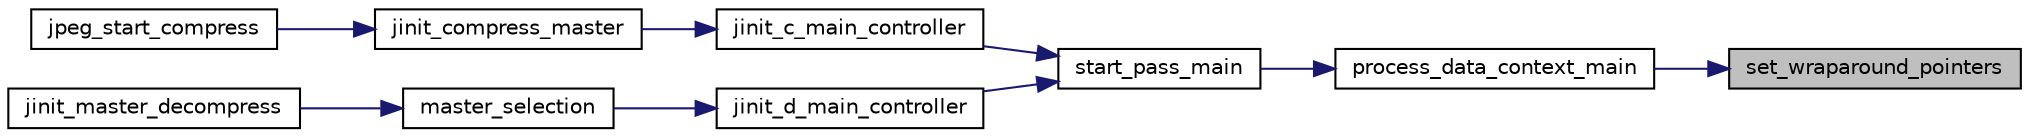 digraph "set_wraparound_pointers"
{
 // LATEX_PDF_SIZE
  bgcolor="transparent";
  edge [fontname="Helvetica",fontsize="10",labelfontname="Helvetica",labelfontsize="10"];
  node [fontname="Helvetica",fontsize="10",shape=record];
  rankdir="RL";
  Node62 [label="set_wraparound_pointers",height=0.2,width=0.4,color="black", fillcolor="grey75", style="filled", fontcolor="black",tooltip=" "];
  Node62 -> Node63 [dir="back",color="midnightblue",fontsize="10",style="solid"];
  Node63 [label="process_data_context_main",height=0.2,width=0.4,color="black",URL="$jdmainct_8c.html#abdcc5e4de1ef6d36057136b9b320debd",tooltip=" "];
  Node63 -> Node64 [dir="back",color="midnightblue",fontsize="10",style="solid"];
  Node64 [label="start_pass_main",height=0.2,width=0.4,color="black",URL="$jdmainct_8c.html#a92ed1cab6c5cde832714442f3147dfd8",tooltip=" "];
  Node64 -> Node65 [dir="back",color="midnightblue",fontsize="10",style="solid"];
  Node65 [label="jinit_c_main_controller",height=0.2,width=0.4,color="black",URL="$jcmainct_8c.html#a0d6a60ea5dc981f67b5abcf8d786a1b2",tooltip=" "];
  Node65 -> Node66 [dir="back",color="midnightblue",fontsize="10",style="solid"];
  Node66 [label="jinit_compress_master",height=0.2,width=0.4,color="black",URL="$jcinit_8c.html#a9b434908559c6849283fcac944250b3b",tooltip=" "];
  Node66 -> Node67 [dir="back",color="midnightblue",fontsize="10",style="solid"];
  Node67 [label="jpeg_start_compress",height=0.2,width=0.4,color="black",URL="$jcapistd_8c.html#aacff7627af44bc9457601ba15577162d",tooltip=" "];
  Node64 -> Node68 [dir="back",color="midnightblue",fontsize="10",style="solid"];
  Node68 [label="jinit_d_main_controller",height=0.2,width=0.4,color="black",URL="$jdmainct_8c.html#a5f0b8dbafa957d92568e72399faca8d6",tooltip=" "];
  Node68 -> Node69 [dir="back",color="midnightblue",fontsize="10",style="solid"];
  Node69 [label="master_selection",height=0.2,width=0.4,color="black",URL="$jdmaster_8c.html#a440a4f3af47f35f6dd2a353329bc3baf",tooltip=" "];
  Node69 -> Node70 [dir="back",color="midnightblue",fontsize="10",style="solid"];
  Node70 [label="jinit_master_decompress",height=0.2,width=0.4,color="black",URL="$jdmaster_8c.html#a103160e5ec5fd80c654e74f633b14818",tooltip=" "];
}
